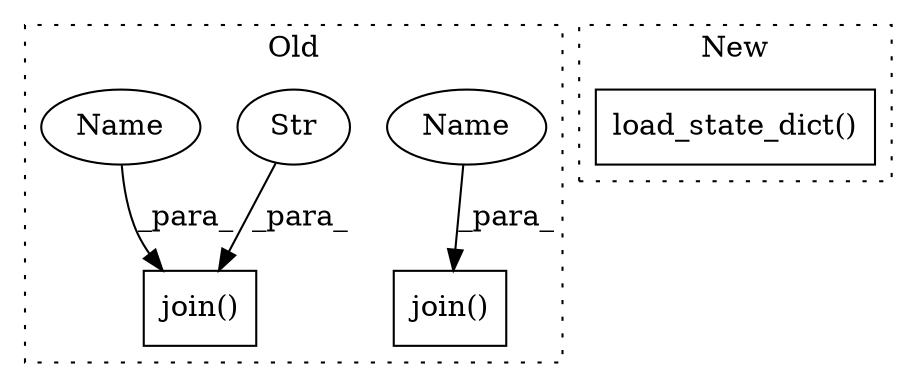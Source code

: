 digraph G {
subgraph cluster0 {
1 [label="join()" a="75" s="5809,5842" l="13,1" shape="box"];
3 [label="Str" a="66" s="5828" l="14" shape="ellipse"];
4 [label="join()" a="75" s="6153,6186" l="13,1" shape="box"];
5 [label="Name" a="87" s="6166" l="4" shape="ellipse"];
6 [label="Name" a="87" s="5822" l="4" shape="ellipse"];
label = "Old";
style="dotted";
}
subgraph cluster1 {
2 [label="load_state_dict()" a="75" s="6829,6883" l="35,1" shape="box"];
label = "New";
style="dotted";
}
3 -> 1 [label="_para_"];
5 -> 4 [label="_para_"];
6 -> 1 [label="_para_"];
}